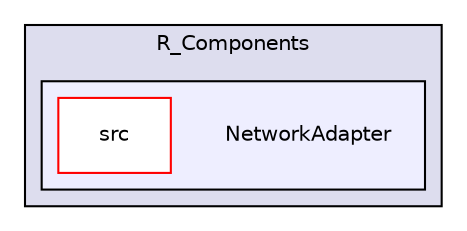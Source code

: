 digraph "D:/Work/Programmieren/Java/D-MARLA/Implementation/R_Components/NetworkAdapter" {
  compound=true
  node [ fontsize="10", fontname="Helvetica"];
  edge [ labelfontsize="10", labelfontname="Helvetica"];
  subgraph clusterdir_3620bb53abd0f5cae4c369c1e1987135 {
    graph [ bgcolor="#ddddee", pencolor="black", label="R_Components" fontname="Helvetica", fontsize="10", URL="dir_3620bb53abd0f5cae4c369c1e1987135.html"]
  subgraph clusterdir_c928de1b399d899cfb6c6aaab2536c85 {
    graph [ bgcolor="#eeeeff", pencolor="black", label="" URL="dir_c928de1b399d899cfb6c6aaab2536c85.html"];
    dir_c928de1b399d899cfb6c6aaab2536c85 [shape=plaintext label="NetworkAdapter"];
    dir_a57fa760e4fe20e3f4dd0cb5e0daffac [shape=box label="src" color="red" fillcolor="white" style="filled" URL="dir_a57fa760e4fe20e3f4dd0cb5e0daffac.html"];
  }
  }
}
